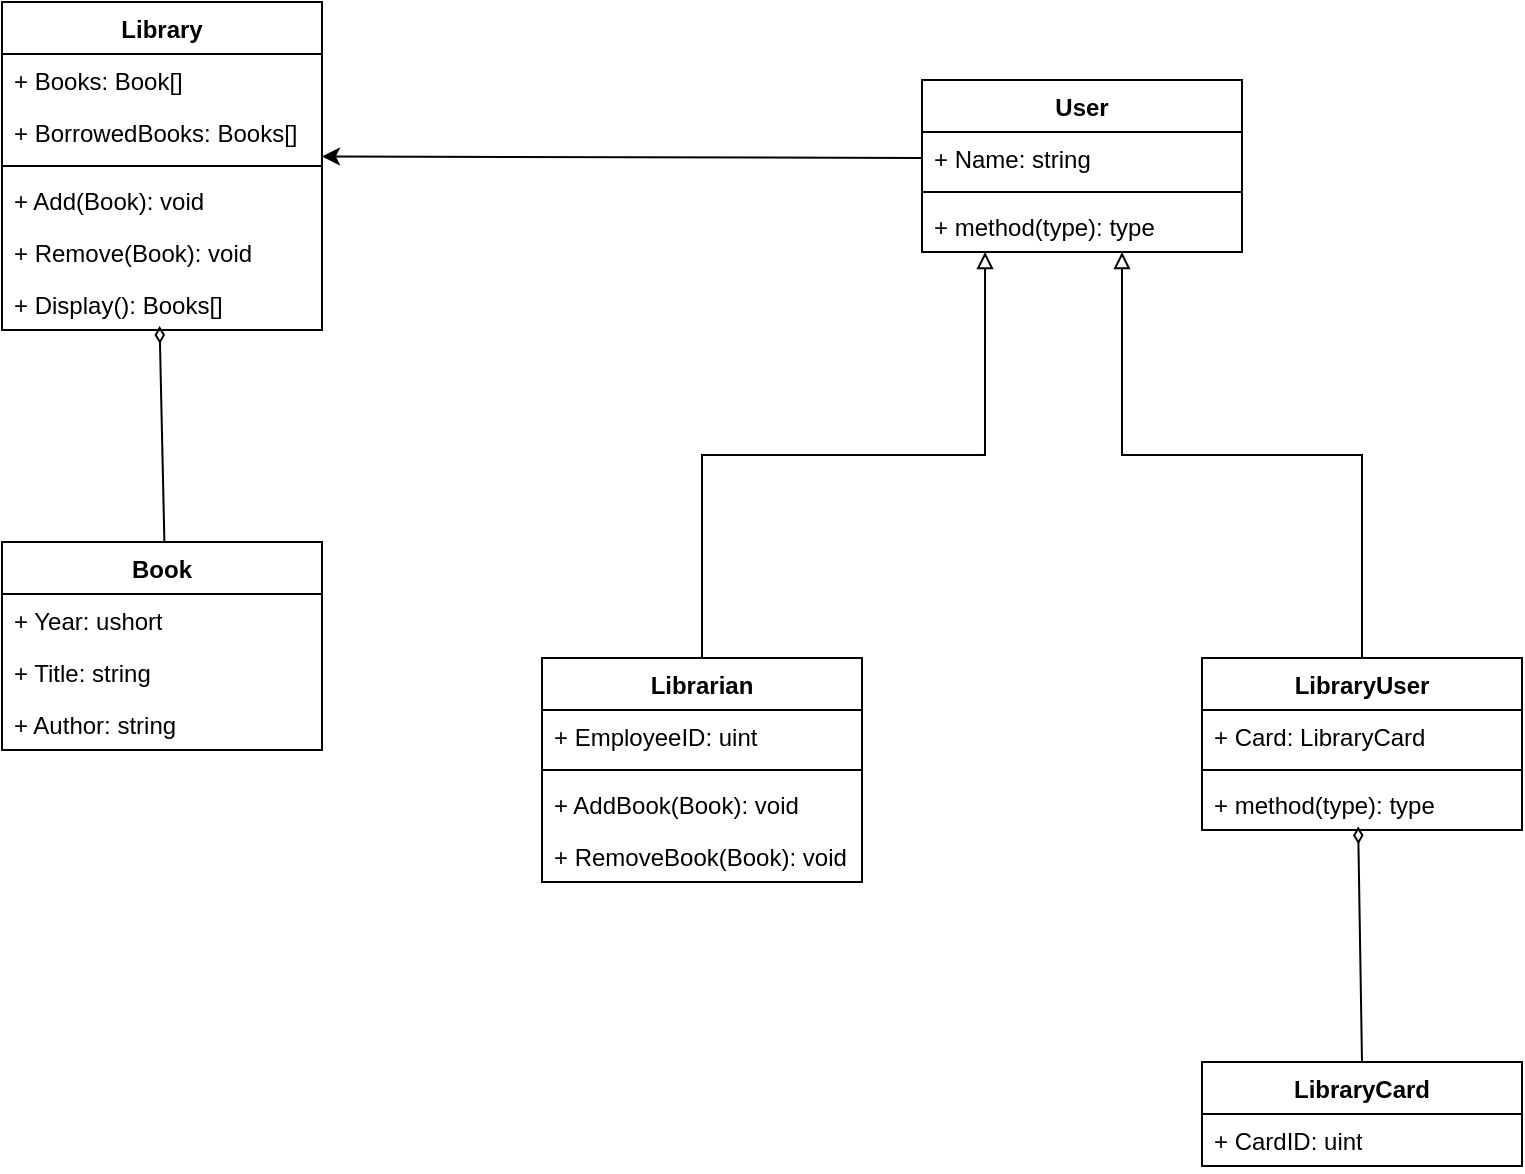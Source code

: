 <mxfile version="24.7.5">
  <diagram name="Page-1" id="jsVq05CoRjqS3F6qaOqQ">
    <mxGraphModel dx="1050" dy="621" grid="1" gridSize="10" guides="1" tooltips="1" connect="1" arrows="1" fold="1" page="1" pageScale="1" pageWidth="850" pageHeight="1100" math="0" shadow="0">
      <root>
        <mxCell id="0" />
        <mxCell id="1" parent="0" />
        <mxCell id="YtETzXJuN-GxgjprG6Yg-29" value="&lt;b&gt;Library&lt;/b&gt;" style="swimlane;fontStyle=1;align=center;verticalAlign=top;childLayout=stackLayout;horizontal=1;startSize=26;horizontalStack=0;resizeParent=1;resizeParentMax=0;resizeLast=0;collapsible=1;marginBottom=0;whiteSpace=wrap;html=1;" vertex="1" parent="1">
          <mxGeometry x="50" y="110" width="160" height="164" as="geometry" />
        </mxCell>
        <mxCell id="YtETzXJuN-GxgjprG6Yg-30" value="+ Books: Book[]" style="text;strokeColor=none;fillColor=none;align=left;verticalAlign=top;spacingLeft=4;spacingRight=4;overflow=hidden;rotatable=0;points=[[0,0.5],[1,0.5]];portConstraint=eastwest;whiteSpace=wrap;html=1;" vertex="1" parent="YtETzXJuN-GxgjprG6Yg-29">
          <mxGeometry y="26" width="160" height="26" as="geometry" />
        </mxCell>
        <mxCell id="YtETzXJuN-GxgjprG6Yg-33" value="+ BorrowedBooks: Books[]" style="text;strokeColor=none;fillColor=none;align=left;verticalAlign=top;spacingLeft=4;spacingRight=4;overflow=hidden;rotatable=0;points=[[0,0.5],[1,0.5]];portConstraint=eastwest;whiteSpace=wrap;html=1;" vertex="1" parent="YtETzXJuN-GxgjprG6Yg-29">
          <mxGeometry y="52" width="160" height="26" as="geometry" />
        </mxCell>
        <mxCell id="YtETzXJuN-GxgjprG6Yg-31" value="" style="line;strokeWidth=1;fillColor=none;align=left;verticalAlign=middle;spacingTop=-1;spacingLeft=3;spacingRight=3;rotatable=0;labelPosition=right;points=[];portConstraint=eastwest;strokeColor=inherit;" vertex="1" parent="YtETzXJuN-GxgjprG6Yg-29">
          <mxGeometry y="78" width="160" height="8" as="geometry" />
        </mxCell>
        <mxCell id="YtETzXJuN-GxgjprG6Yg-32" value="+ Add(Book): void" style="text;strokeColor=none;fillColor=none;align=left;verticalAlign=top;spacingLeft=4;spacingRight=4;overflow=hidden;rotatable=0;points=[[0,0.5],[1,0.5]];portConstraint=eastwest;whiteSpace=wrap;html=1;" vertex="1" parent="YtETzXJuN-GxgjprG6Yg-29">
          <mxGeometry y="86" width="160" height="26" as="geometry" />
        </mxCell>
        <mxCell id="YtETzXJuN-GxgjprG6Yg-34" value="+ Remove(Book): void" style="text;strokeColor=none;fillColor=none;align=left;verticalAlign=top;spacingLeft=4;spacingRight=4;overflow=hidden;rotatable=0;points=[[0,0.5],[1,0.5]];portConstraint=eastwest;whiteSpace=wrap;html=1;" vertex="1" parent="YtETzXJuN-GxgjprG6Yg-29">
          <mxGeometry y="112" width="160" height="26" as="geometry" />
        </mxCell>
        <mxCell id="YtETzXJuN-GxgjprG6Yg-35" value="+ Display(): Books[]" style="text;strokeColor=none;fillColor=none;align=left;verticalAlign=top;spacingLeft=4;spacingRight=4;overflow=hidden;rotatable=0;points=[[0,0.5],[1,0.5]];portConstraint=eastwest;whiteSpace=wrap;html=1;" vertex="1" parent="YtETzXJuN-GxgjprG6Yg-29">
          <mxGeometry y="138" width="160" height="26" as="geometry" />
        </mxCell>
        <mxCell id="YtETzXJuN-GxgjprG6Yg-40" value="Book" style="swimlane;fontStyle=1;align=center;verticalAlign=top;childLayout=stackLayout;horizontal=1;startSize=26;horizontalStack=0;resizeParent=1;resizeParentMax=0;resizeLast=0;collapsible=1;marginBottom=0;whiteSpace=wrap;html=1;" vertex="1" parent="1">
          <mxGeometry x="50" y="380" width="160" height="104" as="geometry" />
        </mxCell>
        <mxCell id="YtETzXJuN-GxgjprG6Yg-46" value="+ Year: ushort" style="text;strokeColor=none;fillColor=none;align=left;verticalAlign=top;spacingLeft=4;spacingRight=4;overflow=hidden;rotatable=0;points=[[0,0.5],[1,0.5]];portConstraint=eastwest;whiteSpace=wrap;html=1;" vertex="1" parent="YtETzXJuN-GxgjprG6Yg-40">
          <mxGeometry y="26" width="160" height="26" as="geometry" />
        </mxCell>
        <mxCell id="YtETzXJuN-GxgjprG6Yg-41" value="+ Title: string" style="text;strokeColor=none;fillColor=none;align=left;verticalAlign=top;spacingLeft=4;spacingRight=4;overflow=hidden;rotatable=0;points=[[0,0.5],[1,0.5]];portConstraint=eastwest;whiteSpace=wrap;html=1;" vertex="1" parent="YtETzXJuN-GxgjprG6Yg-40">
          <mxGeometry y="52" width="160" height="26" as="geometry" />
        </mxCell>
        <mxCell id="YtETzXJuN-GxgjprG6Yg-45" value="+ Author: string" style="text;strokeColor=none;fillColor=none;align=left;verticalAlign=top;spacingLeft=4;spacingRight=4;overflow=hidden;rotatable=0;points=[[0,0.5],[1,0.5]];portConstraint=eastwest;whiteSpace=wrap;html=1;" vertex="1" parent="YtETzXJuN-GxgjprG6Yg-40">
          <mxGeometry y="78" width="160" height="26" as="geometry" />
        </mxCell>
        <mxCell id="YtETzXJuN-GxgjprG6Yg-47" value="&lt;b&gt;LibraryCard&lt;/b&gt;&lt;div&gt;&lt;b&gt;&lt;br&gt;&lt;/b&gt;&lt;/div&gt;" style="swimlane;fontStyle=1;align=center;verticalAlign=top;childLayout=stackLayout;horizontal=1;startSize=26;horizontalStack=0;resizeParent=1;resizeParentMax=0;resizeLast=0;collapsible=1;marginBottom=0;whiteSpace=wrap;html=1;" vertex="1" parent="1">
          <mxGeometry x="650" y="640" width="160" height="52" as="geometry" />
        </mxCell>
        <mxCell id="YtETzXJuN-GxgjprG6Yg-48" value="+ CardID: uint" style="text;strokeColor=none;fillColor=none;align=left;verticalAlign=top;spacingLeft=4;spacingRight=4;overflow=hidden;rotatable=0;points=[[0,0.5],[1,0.5]];portConstraint=eastwest;whiteSpace=wrap;html=1;" vertex="1" parent="YtETzXJuN-GxgjprG6Yg-47">
          <mxGeometry y="26" width="160" height="26" as="geometry" />
        </mxCell>
        <mxCell id="YtETzXJuN-GxgjprG6Yg-51" value="User" style="swimlane;fontStyle=1;align=center;verticalAlign=top;childLayout=stackLayout;horizontal=1;startSize=26;horizontalStack=0;resizeParent=1;resizeParentMax=0;resizeLast=0;collapsible=1;marginBottom=0;whiteSpace=wrap;html=1;" vertex="1" parent="1">
          <mxGeometry x="510" y="149" width="160" height="86" as="geometry" />
        </mxCell>
        <mxCell id="YtETzXJuN-GxgjprG6Yg-52" value="+ Name: string" style="text;strokeColor=none;fillColor=none;align=left;verticalAlign=top;spacingLeft=4;spacingRight=4;overflow=hidden;rotatable=0;points=[[0,0.5],[1,0.5]];portConstraint=eastwest;whiteSpace=wrap;html=1;" vertex="1" parent="YtETzXJuN-GxgjprG6Yg-51">
          <mxGeometry y="26" width="160" height="26" as="geometry" />
        </mxCell>
        <mxCell id="YtETzXJuN-GxgjprG6Yg-53" value="" style="line;strokeWidth=1;fillColor=none;align=left;verticalAlign=middle;spacingTop=-1;spacingLeft=3;spacingRight=3;rotatable=0;labelPosition=right;points=[];portConstraint=eastwest;strokeColor=inherit;" vertex="1" parent="YtETzXJuN-GxgjprG6Yg-51">
          <mxGeometry y="52" width="160" height="8" as="geometry" />
        </mxCell>
        <mxCell id="YtETzXJuN-GxgjprG6Yg-54" value="+ method(type): type" style="text;strokeColor=none;fillColor=none;align=left;verticalAlign=top;spacingLeft=4;spacingRight=4;overflow=hidden;rotatable=0;points=[[0,0.5],[1,0.5]];portConstraint=eastwest;whiteSpace=wrap;html=1;" vertex="1" parent="YtETzXJuN-GxgjprG6Yg-51">
          <mxGeometry y="60" width="160" height="26" as="geometry" />
        </mxCell>
        <mxCell id="YtETzXJuN-GxgjprG6Yg-55" value="LibraryUser" style="swimlane;fontStyle=1;align=center;verticalAlign=top;childLayout=stackLayout;horizontal=1;startSize=26;horizontalStack=0;resizeParent=1;resizeParentMax=0;resizeLast=0;collapsible=1;marginBottom=0;whiteSpace=wrap;html=1;" vertex="1" parent="1">
          <mxGeometry x="650" y="438" width="160" height="86" as="geometry" />
        </mxCell>
        <mxCell id="YtETzXJuN-GxgjprG6Yg-56" value="+ Card: LibraryCard" style="text;strokeColor=none;fillColor=none;align=left;verticalAlign=top;spacingLeft=4;spacingRight=4;overflow=hidden;rotatable=0;points=[[0,0.5],[1,0.5]];portConstraint=eastwest;whiteSpace=wrap;html=1;" vertex="1" parent="YtETzXJuN-GxgjprG6Yg-55">
          <mxGeometry y="26" width="160" height="26" as="geometry" />
        </mxCell>
        <mxCell id="YtETzXJuN-GxgjprG6Yg-57" value="" style="line;strokeWidth=1;fillColor=none;align=left;verticalAlign=middle;spacingTop=-1;spacingLeft=3;spacingRight=3;rotatable=0;labelPosition=right;points=[];portConstraint=eastwest;strokeColor=inherit;" vertex="1" parent="YtETzXJuN-GxgjprG6Yg-55">
          <mxGeometry y="52" width="160" height="8" as="geometry" />
        </mxCell>
        <mxCell id="YtETzXJuN-GxgjprG6Yg-58" value="+ method(type): type" style="text;strokeColor=none;fillColor=none;align=left;verticalAlign=top;spacingLeft=4;spacingRight=4;overflow=hidden;rotatable=0;points=[[0,0.5],[1,0.5]];portConstraint=eastwest;whiteSpace=wrap;html=1;" vertex="1" parent="YtETzXJuN-GxgjprG6Yg-55">
          <mxGeometry y="60" width="160" height="26" as="geometry" />
        </mxCell>
        <mxCell id="YtETzXJuN-GxgjprG6Yg-59" value="&lt;b&gt;Librarian&lt;/b&gt;" style="swimlane;fontStyle=1;align=center;verticalAlign=top;childLayout=stackLayout;horizontal=1;startSize=26;horizontalStack=0;resizeParent=1;resizeParentMax=0;resizeLast=0;collapsible=1;marginBottom=0;whiteSpace=wrap;html=1;" vertex="1" parent="1">
          <mxGeometry x="320" y="438" width="160" height="112" as="geometry" />
        </mxCell>
        <mxCell id="YtETzXJuN-GxgjprG6Yg-60" value="+ EmployeeID: uint" style="text;strokeColor=none;fillColor=none;align=left;verticalAlign=top;spacingLeft=4;spacingRight=4;overflow=hidden;rotatable=0;points=[[0,0.5],[1,0.5]];portConstraint=eastwest;whiteSpace=wrap;html=1;" vertex="1" parent="YtETzXJuN-GxgjprG6Yg-59">
          <mxGeometry y="26" width="160" height="26" as="geometry" />
        </mxCell>
        <mxCell id="YtETzXJuN-GxgjprG6Yg-61" value="" style="line;strokeWidth=1;fillColor=none;align=left;verticalAlign=middle;spacingTop=-1;spacingLeft=3;spacingRight=3;rotatable=0;labelPosition=right;points=[];portConstraint=eastwest;strokeColor=inherit;" vertex="1" parent="YtETzXJuN-GxgjprG6Yg-59">
          <mxGeometry y="52" width="160" height="8" as="geometry" />
        </mxCell>
        <mxCell id="YtETzXJuN-GxgjprG6Yg-62" value="+ AddBook(Book): void" style="text;strokeColor=none;fillColor=none;align=left;verticalAlign=top;spacingLeft=4;spacingRight=4;overflow=hidden;rotatable=0;points=[[0,0.5],[1,0.5]];portConstraint=eastwest;whiteSpace=wrap;html=1;" vertex="1" parent="YtETzXJuN-GxgjprG6Yg-59">
          <mxGeometry y="60" width="160" height="26" as="geometry" />
        </mxCell>
        <mxCell id="YtETzXJuN-GxgjprG6Yg-82" value="+ RemoveBook(Book): void" style="text;strokeColor=none;fillColor=none;align=left;verticalAlign=top;spacingLeft=4;spacingRight=4;overflow=hidden;rotatable=0;points=[[0,0.5],[1,0.5]];portConstraint=eastwest;whiteSpace=wrap;html=1;" vertex="1" parent="YtETzXJuN-GxgjprG6Yg-59">
          <mxGeometry y="86" width="160" height="26" as="geometry" />
        </mxCell>
        <mxCell id="YtETzXJuN-GxgjprG6Yg-70" style="edgeStyle=orthogonalEdgeStyle;rounded=0;orthogonalLoop=1;jettySize=auto;html=1;exitX=0.5;exitY=0;exitDx=0;exitDy=0;entryX=0.625;entryY=1;entryDx=0;entryDy=0;entryPerimeter=0;endArrow=block;endFill=0;" edge="1" parent="1" source="YtETzXJuN-GxgjprG6Yg-55" target="YtETzXJuN-GxgjprG6Yg-54">
          <mxGeometry relative="1" as="geometry" />
        </mxCell>
        <mxCell id="YtETzXJuN-GxgjprG6Yg-72" style="edgeStyle=orthogonalEdgeStyle;rounded=0;orthogonalLoop=1;jettySize=auto;html=1;exitX=0.5;exitY=0;exitDx=0;exitDy=0;entryX=0.197;entryY=1;entryDx=0;entryDy=0;entryPerimeter=0;endArrow=block;endFill=0;" edge="1" parent="1" source="YtETzXJuN-GxgjprG6Yg-59" target="YtETzXJuN-GxgjprG6Yg-54">
          <mxGeometry relative="1" as="geometry" />
        </mxCell>
        <mxCell id="YtETzXJuN-GxgjprG6Yg-77" style="rounded=0;orthogonalLoop=1;jettySize=auto;html=1;exitX=0.5;exitY=0;exitDx=0;exitDy=0;entryX=0.488;entryY=0.931;entryDx=0;entryDy=0;entryPerimeter=0;endArrow=diamondThin;endFill=0;" edge="1" parent="1" source="YtETzXJuN-GxgjprG6Yg-47" target="YtETzXJuN-GxgjprG6Yg-58">
          <mxGeometry relative="1" as="geometry" />
        </mxCell>
        <mxCell id="YtETzXJuN-GxgjprG6Yg-80" style="rounded=0;orthogonalLoop=1;jettySize=auto;html=1;exitX=0.5;exitY=0;exitDx=0;exitDy=0;entryX=0.485;entryY=0.923;entryDx=0;entryDy=0;entryPerimeter=0;endArrow=diamondThin;endFill=0;" edge="1" parent="1">
          <mxGeometry relative="1" as="geometry">
            <mxPoint x="131.2" y="380" as="sourcePoint" />
            <mxPoint x="128.8" y="271.998" as="targetPoint" />
          </mxGeometry>
        </mxCell>
        <mxCell id="YtETzXJuN-GxgjprG6Yg-81" style="rounded=0;orthogonalLoop=1;jettySize=auto;html=1;exitX=0;exitY=0.5;exitDx=0;exitDy=0;entryX=1;entryY=0.969;entryDx=0;entryDy=0;entryPerimeter=0;" edge="1" parent="1" source="YtETzXJuN-GxgjprG6Yg-52" target="YtETzXJuN-GxgjprG6Yg-33">
          <mxGeometry relative="1" as="geometry" />
        </mxCell>
      </root>
    </mxGraphModel>
  </diagram>
</mxfile>
